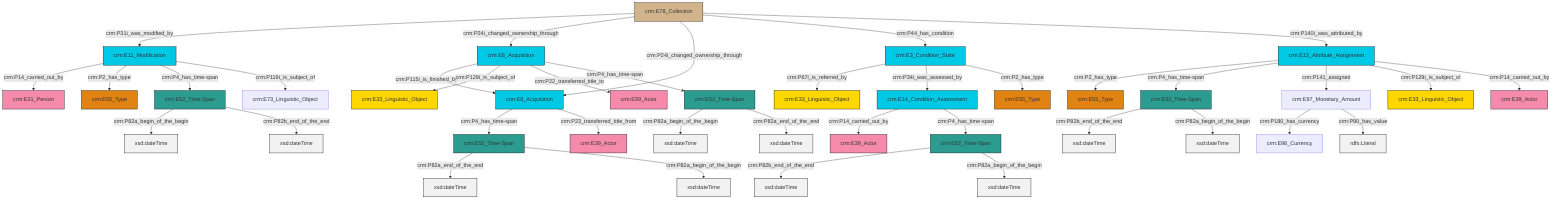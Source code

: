 graph TD
classDef Literal fill:#f2f2f2,stroke:#000000;
classDef CRM_Entity fill:#FFFFFF,stroke:#000000;
classDef Temporal_Entity fill:#00C9E6, stroke:#000000;
classDef Type fill:#E18312, stroke:#000000;
classDef Time-Span fill:#2C9C91, stroke:#000000;
classDef Appellation fill:#FFEB7F, stroke:#000000;
classDef Place fill:#008836, stroke:#000000;
classDef Persistent_Item fill:#B266B2, stroke:#000000;
classDef Conceptual_Object fill:#FFD700, stroke:#000000;
classDef Physical_Thing fill:#D2B48C, stroke:#000000;
classDef Actor fill:#f58aad, stroke:#000000;
classDef PC_Classes fill:#4ce600, stroke:#000000;
classDef Multi fill:#cccccc,stroke:#000000;

0["crm:E52_Time-Span"]:::Time-Span -->|crm:P82a_end_of_the_end| 1[xsd:dateTime]:::Literal
2["crm:E52_Time-Span"]:::Time-Span -->|crm:P82b_end_of_the_end| 3[xsd:dateTime]:::Literal
4["crm:E3_Condition_State"]:::Temporal_Entity -->|crm:P67i_is_referred_by| 5["crm:E33_Linguistic_Object"]:::Conceptual_Object
6["crm:E52_Time-Span"]:::Time-Span -->|crm:P82a_begin_of_the_begin| 7[xsd:dateTime]:::Literal
8["crm:E52_Time-Span"]:::Time-Span -->|crm:P82b_end_of_the_end| 9[xsd:dateTime]:::Literal
10["crm:E78_Collection"]:::Physical_Thing -->|crm:P31i_was_modified_by| 14["crm:E11_Modification"]:::Temporal_Entity
16["crm:E8_Acquisition"]:::Temporal_Entity -->|crm:P115i_is_finished_by| 17["crm:E8_Acquisition"]:::Temporal_Entity
14["crm:E11_Modification"]:::Temporal_Entity -->|crm:P14_carried_out_by| 20["crm:E21_Person"]:::Actor
12["crm:E97_Monetary_Amount"]:::Default -->|crm:P180_has_currency| 21["crm:E98_Currency"]:::Default
22["crm:E52_Time-Span"]:::Time-Span -->|crm:P82a_begin_of_the_begin| 23[xsd:dateTime]:::Literal
10["crm:E78_Collection"]:::Physical_Thing -->|crm:P24i_changed_ownership_through| 16["crm:E8_Acquisition"]:::Temporal_Entity
8["crm:E52_Time-Span"]:::Time-Span -->|crm:P82a_begin_of_the_begin| 31[xsd:dateTime]:::Literal
32["crm:E14_Condition_Assessment"]:::Temporal_Entity -->|crm:P14_carried_out_by| 24["crm:E39_Actor"]:::Actor
0["crm:E52_Time-Span"]:::Time-Span -->|crm:P82a_begin_of_the_begin| 35[xsd:dateTime]:::Literal
10["crm:E78_Collection"]:::Physical_Thing -->|crm:P24i_changed_ownership_through| 17["crm:E8_Acquisition"]:::Temporal_Entity
16["crm:E8_Acquisition"]:::Temporal_Entity -->|crm:P129i_is_subject_of| 36["crm:E33_Linguistic_Object"]:::Conceptual_Object
14["crm:E11_Modification"]:::Temporal_Entity -->|crm:P2_has_type| 37["crm:E55_Type"]:::Type
14["crm:E11_Modification"]:::Temporal_Entity -->|crm:P4_has_time-span| 22["crm:E52_Time-Span"]:::Time-Span
22["crm:E52_Time-Span"]:::Time-Span -->|crm:P82b_end_of_the_end| 44[xsd:dateTime]:::Literal
4["crm:E3_Condition_State"]:::Temporal_Entity -->|crm:P34i_was_assessed_by| 32["crm:E14_Condition_Assessment"]:::Temporal_Entity
50["crm:E13_Attribute_Assignment"]:::Temporal_Entity -->|crm:P2_has_type| 38["crm:E55_Type"]:::Type
17["crm:E8_Acquisition"]:::Temporal_Entity -->|crm:P4_has_time-span| 0["crm:E52_Time-Span"]:::Time-Span
4["crm:E3_Condition_State"]:::Temporal_Entity -->|crm:P2_has_type| 48["crm:E55_Type"]:::Type
6["crm:E52_Time-Span"]:::Time-Span -->|crm:P82a_end_of_the_end| 51[xsd:dateTime]:::Literal
10["crm:E78_Collection"]:::Physical_Thing -->|crm:P44_has_condition| 4["crm:E3_Condition_State"]:::Temporal_Entity
14["crm:E11_Modification"]:::Temporal_Entity -->|crm:P119i_is_subject_of| 52["crm:E73_Linguistic_Object"]:::Default
50["crm:E13_Attribute_Assignment"]:::Temporal_Entity -->|crm:P4_has_time-span| 2["crm:E52_Time-Span"]:::Time-Span
10["crm:E78_Collection"]:::Physical_Thing -->|crm:P140i_was_attributed_by| 50["crm:E13_Attribute_Assignment"]:::Temporal_Entity
12["crm:E97_Monetary_Amount"]:::Default -->|crm:P90_has_value| 54[rdfs:Literal]:::Literal
50["crm:E13_Attribute_Assignment"]:::Temporal_Entity -->|crm:P141_assigned| 12["crm:E97_Monetary_Amount"]:::Default
2["crm:E52_Time-Span"]:::Time-Span -->|crm:P82a_begin_of_the_begin| 55[xsd:dateTime]:::Literal
17["crm:E8_Acquisition"]:::Temporal_Entity -->|crm:P23_transferred_title_from| 40["crm:E39_Actor"]:::Actor
32["crm:E14_Condition_Assessment"]:::Temporal_Entity -->|crm:P4_has_time-span| 8["crm:E52_Time-Span"]:::Time-Span
16["crm:E8_Acquisition"]:::Temporal_Entity -->|crm:P22_transferred_title_to| 27["crm:E39_Actor"]:::Actor
50["crm:E13_Attribute_Assignment"]:::Temporal_Entity -->|crm:P129i_is_subject_of| 18["crm:E33_Linguistic_Object"]:::Conceptual_Object
50["crm:E13_Attribute_Assignment"]:::Temporal_Entity -->|crm:P14_carried_out_by| 33["crm:E39_Actor"]:::Actor
16["crm:E8_Acquisition"]:::Temporal_Entity -->|crm:P4_has_time-span| 6["crm:E52_Time-Span"]:::Time-Span